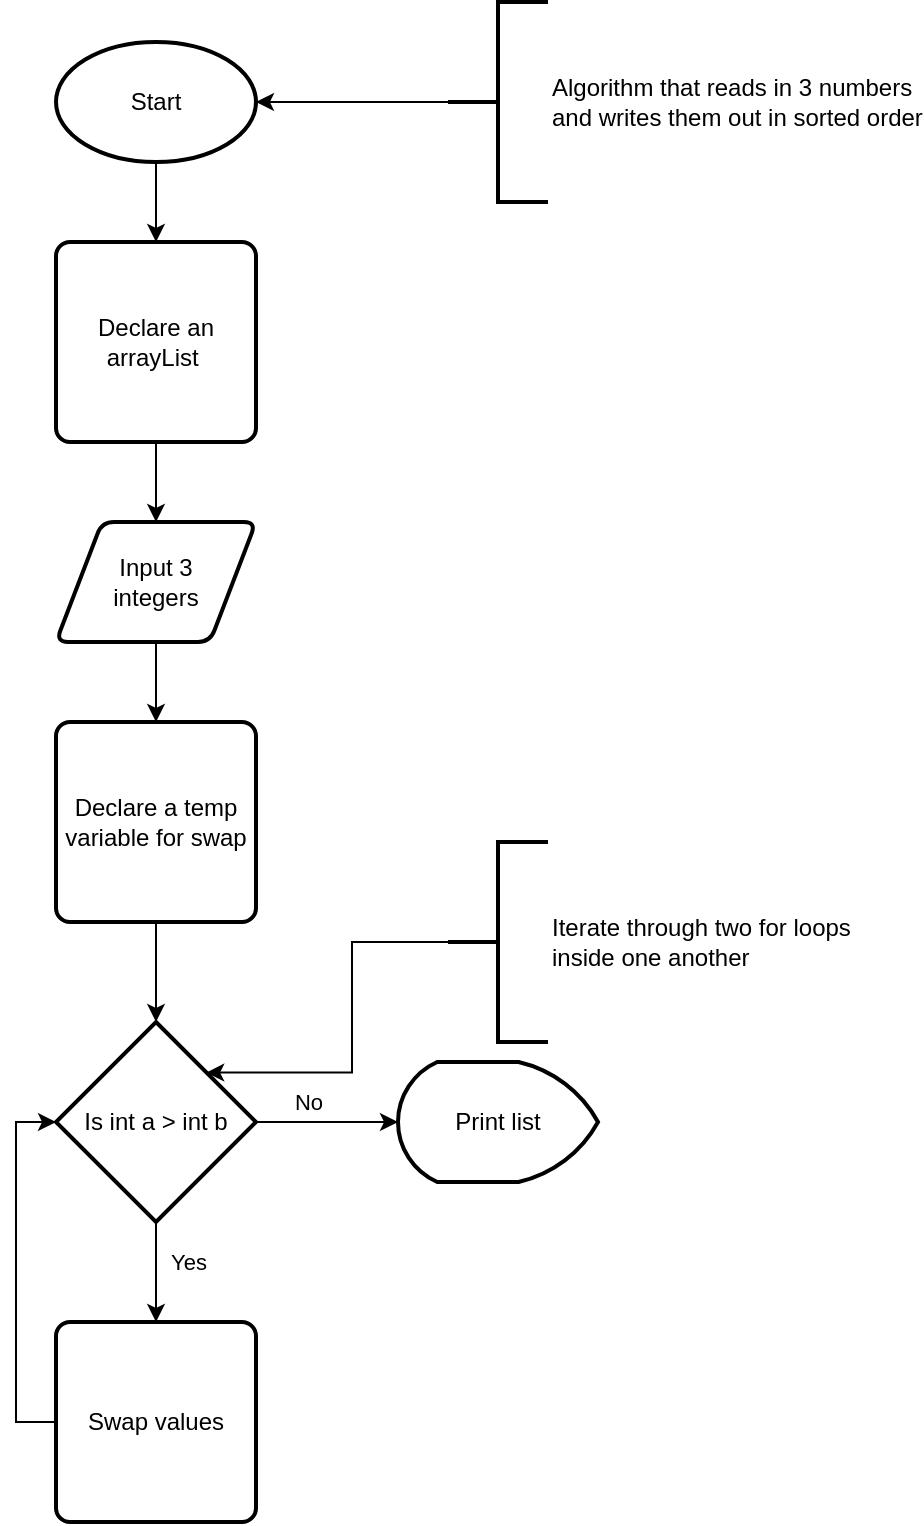 <mxfile version="20.8.23" type="github">
  <diagram id="C5RBs43oDa-KdzZeNtuy" name="Page-1">
    <mxGraphModel dx="1323" dy="1916" grid="1" gridSize="10" guides="1" tooltips="1" connect="1" arrows="1" fold="1" page="1" pageScale="1" pageWidth="827" pageHeight="1169" math="0" shadow="0">
      <root>
        <mxCell id="WIyWlLk6GJQsqaUBKTNV-0" />
        <mxCell id="WIyWlLk6GJQsqaUBKTNV-1" parent="WIyWlLk6GJQsqaUBKTNV-0" />
        <mxCell id="lsqHR4O3voGMjDfET8ep-8" value="" style="edgeStyle=orthogonalEdgeStyle;rounded=0;orthogonalLoop=1;jettySize=auto;html=1;entryX=0.5;entryY=0;entryDx=0;entryDy=0;" edge="1" parent="WIyWlLk6GJQsqaUBKTNV-1" source="lsqHR4O3voGMjDfET8ep-2" target="lsqHR4O3voGMjDfET8ep-9">
          <mxGeometry relative="1" as="geometry" />
        </mxCell>
        <mxCell id="lsqHR4O3voGMjDfET8ep-2" value="Declare an arrayList&amp;nbsp;" style="rounded=1;whiteSpace=wrap;html=1;absoluteArcSize=1;arcSize=14;strokeWidth=2;" vertex="1" parent="WIyWlLk6GJQsqaUBKTNV-1">
          <mxGeometry x="314" y="120" width="100" height="100" as="geometry" />
        </mxCell>
        <mxCell id="lsqHR4O3voGMjDfET8ep-4" value="" style="edgeStyle=orthogonalEdgeStyle;rounded=0;orthogonalLoop=1;jettySize=auto;html=1;" edge="1" parent="WIyWlLk6GJQsqaUBKTNV-1" source="lsqHR4O3voGMjDfET8ep-3" target="lsqHR4O3voGMjDfET8ep-2">
          <mxGeometry relative="1" as="geometry" />
        </mxCell>
        <mxCell id="lsqHR4O3voGMjDfET8ep-3" value="Start" style="strokeWidth=2;html=1;shape=mxgraph.flowchart.start_1;whiteSpace=wrap;" vertex="1" parent="WIyWlLk6GJQsqaUBKTNV-1">
          <mxGeometry x="314" y="20" width="100" height="60" as="geometry" />
        </mxCell>
        <mxCell id="lsqHR4O3voGMjDfET8ep-6" value="" style="edgeStyle=orthogonalEdgeStyle;rounded=0;orthogonalLoop=1;jettySize=auto;html=1;" edge="1" parent="WIyWlLk6GJQsqaUBKTNV-1" source="lsqHR4O3voGMjDfET8ep-5" target="lsqHR4O3voGMjDfET8ep-3">
          <mxGeometry relative="1" as="geometry" />
        </mxCell>
        <mxCell id="lsqHR4O3voGMjDfET8ep-5" value="Algorithm that reads in 3 numbers &lt;br&gt;and writes them out in sorted order" style="strokeWidth=2;html=1;shape=mxgraph.flowchart.annotation_2;align=left;labelPosition=right;pointerEvents=1;" vertex="1" parent="WIyWlLk6GJQsqaUBKTNV-1">
          <mxGeometry x="510" width="50" height="100" as="geometry" />
        </mxCell>
        <mxCell id="lsqHR4O3voGMjDfET8ep-12" value="" style="edgeStyle=orthogonalEdgeStyle;rounded=0;orthogonalLoop=1;jettySize=auto;html=1;" edge="1" parent="WIyWlLk6GJQsqaUBKTNV-1" source="lsqHR4O3voGMjDfET8ep-7" target="lsqHR4O3voGMjDfET8ep-11">
          <mxGeometry relative="1" as="geometry" />
        </mxCell>
        <mxCell id="lsqHR4O3voGMjDfET8ep-7" value="Declare a temp variable for swap" style="rounded=1;whiteSpace=wrap;html=1;absoluteArcSize=1;arcSize=14;strokeWidth=2;" vertex="1" parent="WIyWlLk6GJQsqaUBKTNV-1">
          <mxGeometry x="314" y="360" width="100" height="100" as="geometry" />
        </mxCell>
        <mxCell id="lsqHR4O3voGMjDfET8ep-10" value="" style="edgeStyle=orthogonalEdgeStyle;rounded=0;orthogonalLoop=1;jettySize=auto;html=1;" edge="1" parent="WIyWlLk6GJQsqaUBKTNV-1" source="lsqHR4O3voGMjDfET8ep-9" target="lsqHR4O3voGMjDfET8ep-7">
          <mxGeometry relative="1" as="geometry" />
        </mxCell>
        <mxCell id="lsqHR4O3voGMjDfET8ep-9" value="Input 3 &lt;br&gt;integers" style="shape=parallelogram;html=1;strokeWidth=2;perimeter=parallelogramPerimeter;whiteSpace=wrap;rounded=1;arcSize=12;size=0.23;" vertex="1" parent="WIyWlLk6GJQsqaUBKTNV-1">
          <mxGeometry x="314" y="260" width="100" height="60" as="geometry" />
        </mxCell>
        <mxCell id="lsqHR4O3voGMjDfET8ep-16" value="No" style="edgeStyle=orthogonalEdgeStyle;rounded=0;orthogonalLoop=1;jettySize=auto;html=1;" edge="1" parent="WIyWlLk6GJQsqaUBKTNV-1" source="lsqHR4O3voGMjDfET8ep-11" target="lsqHR4O3voGMjDfET8ep-15">
          <mxGeometry x="-0.267" y="10" relative="1" as="geometry">
            <Array as="points">
              <mxPoint x="440" y="560" />
              <mxPoint x="440" y="560" />
            </Array>
            <mxPoint as="offset" />
          </mxGeometry>
        </mxCell>
        <mxCell id="lsqHR4O3voGMjDfET8ep-18" value="Yes" style="edgeStyle=orthogonalEdgeStyle;rounded=0;orthogonalLoop=1;jettySize=auto;html=1;" edge="1" parent="WIyWlLk6GJQsqaUBKTNV-1" source="lsqHR4O3voGMjDfET8ep-11" target="lsqHR4O3voGMjDfET8ep-17">
          <mxGeometry x="-0.2" y="16" relative="1" as="geometry">
            <mxPoint as="offset" />
          </mxGeometry>
        </mxCell>
        <mxCell id="lsqHR4O3voGMjDfET8ep-11" value="Is int a &amp;gt; int b" style="strokeWidth=2;html=1;shape=mxgraph.flowchart.decision;whiteSpace=wrap;" vertex="1" parent="WIyWlLk6GJQsqaUBKTNV-1">
          <mxGeometry x="314" y="510" width="100" height="100" as="geometry" />
        </mxCell>
        <UserObject label="" tooltip="" id="lsqHR4O3voGMjDfET8ep-14">
          <mxCell style="edgeStyle=orthogonalEdgeStyle;rounded=0;orthogonalLoop=1;jettySize=auto;html=1;entryX=0.751;entryY=0.253;entryDx=0;entryDy=0;entryPerimeter=0;" edge="1" parent="WIyWlLk6GJQsqaUBKTNV-1" source="lsqHR4O3voGMjDfET8ep-13" target="lsqHR4O3voGMjDfET8ep-11">
            <mxGeometry relative="1" as="geometry">
              <mxPoint x="460" y="470" as="targetPoint" />
            </mxGeometry>
          </mxCell>
        </UserObject>
        <mxCell id="lsqHR4O3voGMjDfET8ep-13" value="Iterate through two for loops&lt;br&gt;inside one another" style="strokeWidth=2;html=1;shape=mxgraph.flowchart.annotation_2;align=left;labelPosition=right;pointerEvents=1;" vertex="1" parent="WIyWlLk6GJQsqaUBKTNV-1">
          <mxGeometry x="510" y="420" width="50" height="100" as="geometry" />
        </mxCell>
        <mxCell id="lsqHR4O3voGMjDfET8ep-15" value="Print list" style="strokeWidth=2;html=1;shape=mxgraph.flowchart.display;whiteSpace=wrap;direction=west;" vertex="1" parent="WIyWlLk6GJQsqaUBKTNV-1">
          <mxGeometry x="485" y="530" width="100" height="60" as="geometry" />
        </mxCell>
        <mxCell id="lsqHR4O3voGMjDfET8ep-19" style="edgeStyle=orthogonalEdgeStyle;rounded=0;orthogonalLoop=1;jettySize=auto;html=1;entryX=0;entryY=0.5;entryDx=0;entryDy=0;entryPerimeter=0;exitX=0;exitY=0.5;exitDx=0;exitDy=0;" edge="1" parent="WIyWlLk6GJQsqaUBKTNV-1" source="lsqHR4O3voGMjDfET8ep-17" target="lsqHR4O3voGMjDfET8ep-11">
          <mxGeometry relative="1" as="geometry" />
        </mxCell>
        <mxCell id="lsqHR4O3voGMjDfET8ep-17" value="Swap values" style="rounded=1;whiteSpace=wrap;html=1;absoluteArcSize=1;arcSize=14;strokeWidth=2;" vertex="1" parent="WIyWlLk6GJQsqaUBKTNV-1">
          <mxGeometry x="314" y="660" width="100" height="100" as="geometry" />
        </mxCell>
      </root>
    </mxGraphModel>
  </diagram>
</mxfile>
